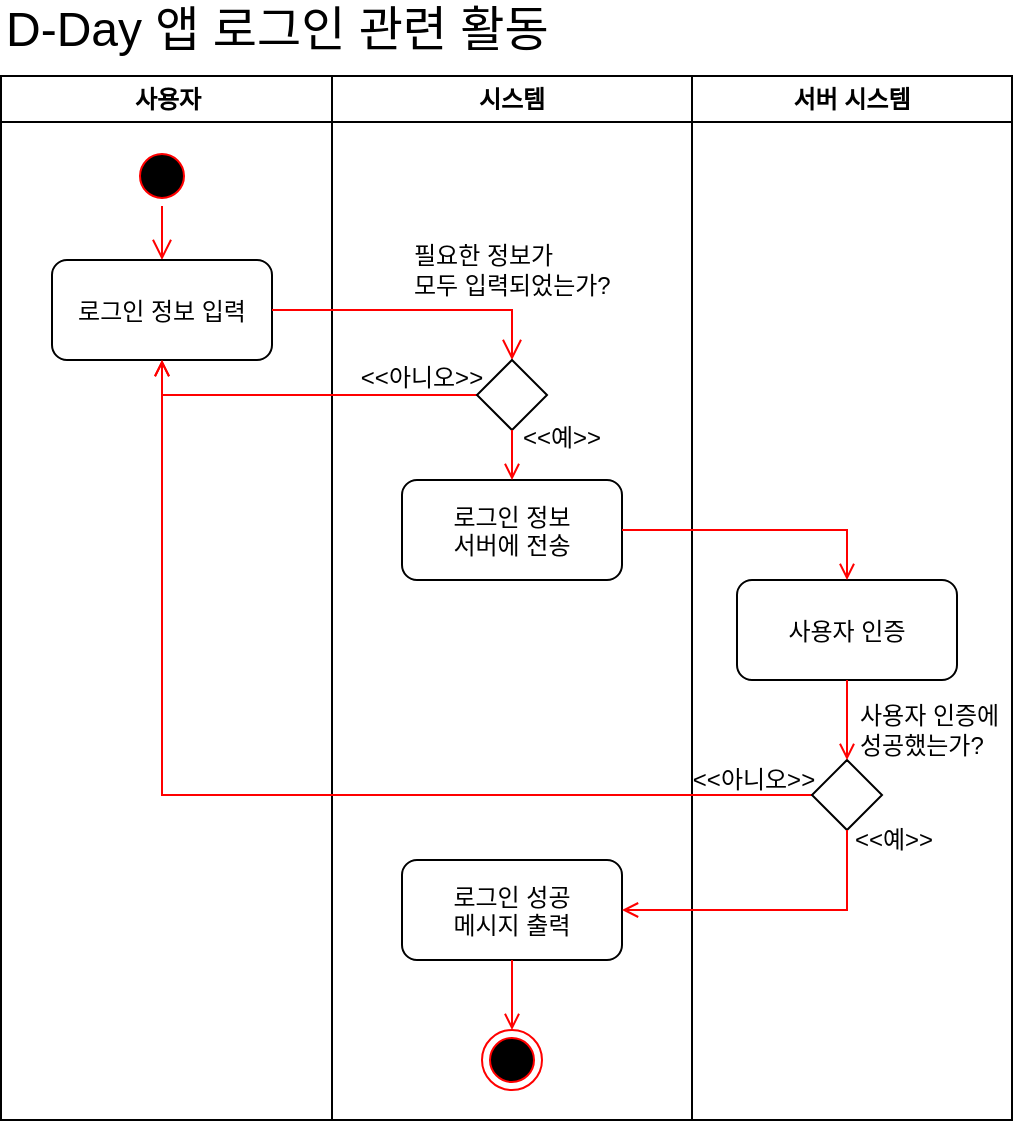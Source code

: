 <mxfile version="26.2.12">
  <diagram name="페이지-1" id="H7Q1YW_rzh4KYrVtgqzk">
    <mxGraphModel dx="1556" dy="759" grid="1" gridSize="10" guides="1" tooltips="1" connect="1" arrows="1" fold="1" page="1" pageScale="1" pageWidth="827" pageHeight="1169" math="0" shadow="0">
      <root>
        <mxCell id="0" />
        <mxCell id="1" parent="0" />
        <mxCell id="3u9Zq9Lw5hQbmQPlQAi0-1" value="사용자" style="swimlane;whiteSpace=wrap;startSize=23;" parent="1" vertex="1">
          <mxGeometry x="164.5" y="128" width="165.5" height="522" as="geometry" />
        </mxCell>
        <mxCell id="3u9Zq9Lw5hQbmQPlQAi0-2" value="" style="ellipse;shape=startState;fillColor=#000000;strokeColor=#ff0000;" parent="3u9Zq9Lw5hQbmQPlQAi0-1" vertex="1">
          <mxGeometry x="65.5" y="35" width="30" height="30" as="geometry" />
        </mxCell>
        <mxCell id="3u9Zq9Lw5hQbmQPlQAi0-3" value="" style="edgeStyle=elbowEdgeStyle;elbow=horizontal;verticalAlign=bottom;endArrow=open;endSize=8;strokeColor=#FF0000;endFill=1;rounded=0" parent="3u9Zq9Lw5hQbmQPlQAi0-1" source="3u9Zq9Lw5hQbmQPlQAi0-2" target="3u9Zq9Lw5hQbmQPlQAi0-4" edge="1">
          <mxGeometry x="90" y="40" as="geometry">
            <mxPoint x="80.5" y="105" as="targetPoint" />
          </mxGeometry>
        </mxCell>
        <mxCell id="3u9Zq9Lw5hQbmQPlQAi0-4" value="로그인 정보 입력" style="rounded=1;" parent="3u9Zq9Lw5hQbmQPlQAi0-1" vertex="1">
          <mxGeometry x="25.5" y="92" width="110" height="50" as="geometry" />
        </mxCell>
        <mxCell id="3u9Zq9Lw5hQbmQPlQAi0-10" value="시스템" style="swimlane;whiteSpace=wrap;container=0;" parent="1" vertex="1">
          <mxGeometry x="330" y="128" width="180" height="522" as="geometry" />
        </mxCell>
        <mxCell id="B4KNUKGIwmRH2LOcYA9e-4" value="필요한 정보가&lt;div&gt;모두 입력되었는가?&lt;/div&gt;" style="text;html=1;align=left;verticalAlign=middle;whiteSpace=wrap;rounded=0;" parent="3u9Zq9Lw5hQbmQPlQAi0-10" vertex="1">
          <mxGeometry x="39" y="82" width="102" height="30" as="geometry" />
        </mxCell>
        <mxCell id="B4KNUKGIwmRH2LOcYA9e-3" value="&amp;lt;&amp;lt;아니오&amp;gt;&amp;gt;" style="text;html=1;align=center;verticalAlign=middle;whiteSpace=wrap;rounded=0;" parent="3u9Zq9Lw5hQbmQPlQAi0-10" vertex="1">
          <mxGeometry y="136" width="90" height="30" as="geometry" />
        </mxCell>
        <mxCell id="3u9Zq9Lw5hQbmQPlQAi0-5" value="로그인 성공&#xa;메시지 출력" style="rounded=1;" parent="3u9Zq9Lw5hQbmQPlQAi0-10" vertex="1">
          <mxGeometry x="35" y="392" width="110" height="50" as="geometry" />
        </mxCell>
        <mxCell id="3u9Zq9Lw5hQbmQPlQAi0-18" value="D-Day 앱 로그인 관련 활동" style="text;html=1;align=left;verticalAlign=middle;whiteSpace=wrap;rounded=0;fontSize=24;" parent="1" vertex="1">
          <mxGeometry x="164.5" y="90" width="445.5" height="30" as="geometry" />
        </mxCell>
        <mxCell id="3u9Zq9Lw5hQbmQPlQAi0-19" value="서버 시스템" style="swimlane;whiteSpace=wrap;startSize=23;" parent="1" vertex="1">
          <mxGeometry x="510" y="128" width="160" height="522" as="geometry" />
        </mxCell>
        <mxCell id="3u9Zq9Lw5hQbmQPlQAi0-14" value="&amp;lt;&amp;lt;예&amp;gt;&amp;gt;" style="text;html=1;align=center;verticalAlign=middle;whiteSpace=wrap;rounded=0;" parent="3u9Zq9Lw5hQbmQPlQAi0-19" vertex="1">
          <mxGeometry x="76" y="367" width="50" height="30" as="geometry" />
        </mxCell>
        <mxCell id="3u9Zq9Lw5hQbmQPlQAi0-12" value="&amp;lt;&amp;lt;아니오&amp;gt;&amp;gt;" style="text;html=1;align=center;verticalAlign=middle;whiteSpace=wrap;rounded=0;" parent="3u9Zq9Lw5hQbmQPlQAi0-19" vertex="1">
          <mxGeometry x="-14" y="337" width="90" height="30" as="geometry" />
        </mxCell>
        <mxCell id="3u9Zq9Lw5hQbmQPlQAi0-21" value="" style="endArrow=open;strokeColor=#FF0000;endFill=1;rounded=0;entryX=0.5;entryY=1;entryDx=0;entryDy=0;exitX=0;exitY=0.5;exitDx=0;exitDy=0;edgeStyle=orthogonalEdgeStyle;" parent="1" source="3u9Zq9Lw5hQbmQPlQAi0-13" target="3u9Zq9Lw5hQbmQPlQAi0-4" edge="1">
          <mxGeometry relative="1" as="geometry">
            <mxPoint x="237" y="575" as="sourcePoint" />
            <mxPoint x="188" y="465" as="targetPoint" />
          </mxGeometry>
        </mxCell>
        <mxCell id="3u9Zq9Lw5hQbmQPlQAi0-20" value="" style="edgeStyle=orthogonalEdgeStyle;rounded=0;orthogonalLoop=1;jettySize=auto;html=1;fontSize=12;startSize=8;endSize=8;strokeColor=#FF0000;endArrow=open;endFill=0;exitX=1;exitY=0.5;exitDx=0;exitDy=0;entryX=0.5;entryY=0;entryDx=0;entryDy=0;" parent="1" source="3u9Zq9Lw5hQbmQPlQAi0-4" target="B4KNUKGIwmRH2LOcYA9e-1" edge="1">
          <mxGeometry relative="1" as="geometry">
            <Array as="points">
              <mxPoint x="420" y="245" />
            </Array>
          </mxGeometry>
        </mxCell>
        <mxCell id="B4KNUKGIwmRH2LOcYA9e-6" value="" style="endArrow=open;strokeColor=#FF0000;endFill=1;rounded=0;entryX=0.5;entryY=1;entryDx=0;entryDy=0;edgeStyle=orthogonalEdgeStyle;exitX=0;exitY=0.5;exitDx=0;exitDy=0;" parent="1" source="B4KNUKGIwmRH2LOcYA9e-1" target="3u9Zq9Lw5hQbmQPlQAi0-4" edge="1">
          <mxGeometry relative="1" as="geometry">
            <mxPoint x="360" y="300" as="sourcePoint" />
            <mxPoint x="255" y="280" as="targetPoint" />
          </mxGeometry>
        </mxCell>
        <mxCell id="B4KNUKGIwmRH2LOcYA9e-2" value="&amp;lt;&amp;lt;예&amp;gt;&amp;gt;" style="text;html=1;align=center;verticalAlign=middle;whiteSpace=wrap;rounded=0;" parent="1" vertex="1">
          <mxGeometry x="420" y="294" width="50" height="30" as="geometry" />
        </mxCell>
        <mxCell id="3u9Zq9Lw5hQbmQPlQAi0-11" value="로그인 정보&#xa;서버에 전송" style="rounded=1;" parent="1" vertex="1">
          <mxGeometry x="365" y="330" width="110" height="50" as="geometry" />
        </mxCell>
        <mxCell id="3u9Zq9Lw5hQbmQPlQAi0-13" value="" style="rhombus;whiteSpace=wrap;html=1;" parent="1" vertex="1">
          <mxGeometry x="570" y="470" width="35" height="35" as="geometry" />
        </mxCell>
        <mxCell id="3u9Zq9Lw5hQbmQPlQAi0-17" value="사용자 인증에 성공했는가?" style="text;html=1;align=left;verticalAlign=middle;whiteSpace=wrap;rounded=0;" parent="1" vertex="1">
          <mxGeometry x="592" y="440" width="78" height="30" as="geometry" />
        </mxCell>
        <mxCell id="3u9Zq9Lw5hQbmQPlQAi0-22" value="사용자 인증" style="rounded=1;" parent="1" vertex="1">
          <mxGeometry x="532.5" y="380" width="110" height="50" as="geometry" />
        </mxCell>
        <mxCell id="3u9Zq9Lw5hQbmQPlQAi0-23" value="" style="endArrow=open;strokeColor=#FF0000;endFill=1;rounded=0;entryX=0.5;entryY=0;entryDx=0;entryDy=0;exitX=0.5;exitY=1;exitDx=0;exitDy=0;" parent="1" source="3u9Zq9Lw5hQbmQPlQAi0-22" target="3u9Zq9Lw5hQbmQPlQAi0-13" edge="1">
          <mxGeometry relative="1" as="geometry">
            <mxPoint x="597.5" y="525" as="sourcePoint" />
            <mxPoint x="598" y="610" as="targetPoint" />
            <Array as="points" />
          </mxGeometry>
        </mxCell>
        <mxCell id="3u9Zq9Lw5hQbmQPlQAi0-16" value="" style="edgeStyle=orthogonalEdgeStyle;rounded=0;orthogonalLoop=1;jettySize=auto;html=1;endArrow=open;endFill=0;strokeColor=#FF0000;entryX=0.5;entryY=0;entryDx=0;entryDy=0;" parent="1" source="3u9Zq9Lw5hQbmQPlQAi0-11" target="3u9Zq9Lw5hQbmQPlQAi0-22" edge="1">
          <mxGeometry relative="1" as="geometry">
            <mxPoint x="460" y="368" as="sourcePoint" />
            <mxPoint x="530" y="368" as="targetPoint" />
          </mxGeometry>
        </mxCell>
        <mxCell id="B4KNUKGIwmRH2LOcYA9e-1" value="" style="rhombus;whiteSpace=wrap;html=1;" parent="1" vertex="1">
          <mxGeometry x="402.5" y="270" width="35" height="35" as="geometry" />
        </mxCell>
        <mxCell id="B4KNUKGIwmRH2LOcYA9e-7" value="" style="endArrow=open;strokeColor=#FF0000;endFill=1;rounded=0;entryX=0.5;entryY=0;entryDx=0;entryDy=0;exitX=0.5;exitY=1;exitDx=0;exitDy=0;" parent="1" source="B4KNUKGIwmRH2LOcYA9e-1" target="3u9Zq9Lw5hQbmQPlQAi0-11" edge="1">
          <mxGeometry relative="1" as="geometry">
            <mxPoint x="598" y="440" as="sourcePoint" />
            <mxPoint x="598" y="480" as="targetPoint" />
            <Array as="points" />
          </mxGeometry>
        </mxCell>
        <mxCell id="3u9Zq9Lw5hQbmQPlQAi0-6" value="" style="ellipse;shape=endState;fillColor=#000000;strokeColor=#ff0000" parent="1" vertex="1">
          <mxGeometry x="405" y="605" width="30" height="30" as="geometry" />
        </mxCell>
        <mxCell id="3u9Zq9Lw5hQbmQPlQAi0-7" value="" style="endArrow=open;strokeColor=#FF0000;endFill=1;rounded=0;entryX=0.5;entryY=0;entryDx=0;entryDy=0;exitX=0.5;exitY=1;exitDx=0;exitDy=0;" parent="1" source="3u9Zq9Lw5hQbmQPlQAi0-5" target="3u9Zq9Lw5hQbmQPlQAi0-6" edge="1">
          <mxGeometry relative="1" as="geometry">
            <mxPoint x="495.5" y="655" as="sourcePoint" />
            <mxPoint x="495" y="710" as="targetPoint" />
            <Array as="points" />
          </mxGeometry>
        </mxCell>
        <mxCell id="3u9Zq9Lw5hQbmQPlQAi0-15" value="" style="endArrow=open;strokeColor=#FF0000;endFill=1;rounded=0;entryX=1;entryY=0.5;entryDx=0;entryDy=0;exitX=0.5;exitY=1;exitDx=0;exitDy=0;edgeStyle=orthogonalEdgeStyle;" parent="1" source="3u9Zq9Lw5hQbmQPlQAi0-13" target="3u9Zq9Lw5hQbmQPlQAi0-5" edge="1">
          <mxGeometry relative="1" as="geometry">
            <mxPoint x="557.5" y="405" as="sourcePoint" />
            <mxPoint x="557.5" y="440" as="targetPoint" />
          </mxGeometry>
        </mxCell>
      </root>
    </mxGraphModel>
  </diagram>
</mxfile>

